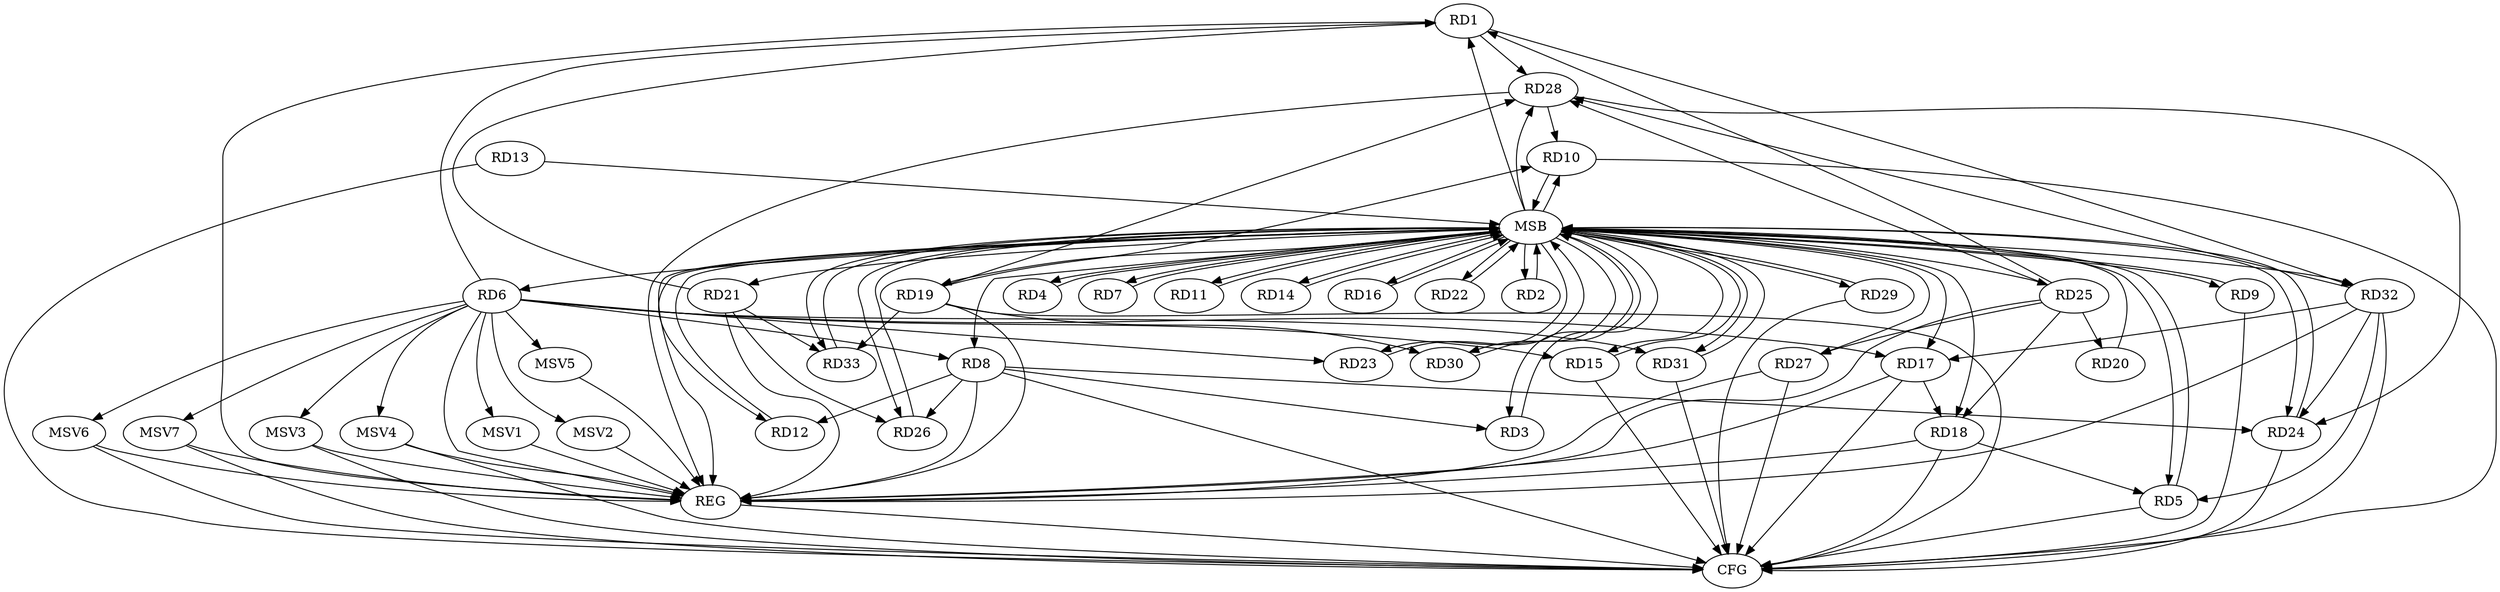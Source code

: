 strict digraph G {
  RD1 [ label="RD1" ];
  RD2 [ label="RD2" ];
  RD3 [ label="RD3" ];
  RD4 [ label="RD4" ];
  RD5 [ label="RD5" ];
  RD6 [ label="RD6" ];
  RD7 [ label="RD7" ];
  RD8 [ label="RD8" ];
  RD9 [ label="RD9" ];
  RD10 [ label="RD10" ];
  RD11 [ label="RD11" ];
  RD12 [ label="RD12" ];
  RD13 [ label="RD13" ];
  RD14 [ label="RD14" ];
  RD15 [ label="RD15" ];
  RD16 [ label="RD16" ];
  RD17 [ label="RD17" ];
  RD18 [ label="RD18" ];
  RD19 [ label="RD19" ];
  RD20 [ label="RD20" ];
  RD21 [ label="RD21" ];
  RD22 [ label="RD22" ];
  RD23 [ label="RD23" ];
  RD24 [ label="RD24" ];
  RD25 [ label="RD25" ];
  RD26 [ label="RD26" ];
  RD27 [ label="RD27" ];
  RD28 [ label="RD28" ];
  RD29 [ label="RD29" ];
  RD30 [ label="RD30" ];
  RD31 [ label="RD31" ];
  RD32 [ label="RD32" ];
  RD33 [ label="RD33" ];
  REG [ label="REG" ];
  MSB [ label="MSB" ];
  CFG [ label="CFG" ];
  MSV1 [ label="MSV1" ];
  MSV2 [ label="MSV2" ];
  MSV3 [ label="MSV3" ];
  MSV4 [ label="MSV4" ];
  MSV5 [ label="MSV5" ];
  MSV6 [ label="MSV6" ];
  MSV7 [ label="MSV7" ];
  RD6 -> RD1;
  RD21 -> RD1;
  RD25 -> RD1;
  RD1 -> RD28;
  RD1 -> RD32;
  RD8 -> RD3;
  RD18 -> RD5;
  RD32 -> RD5;
  RD6 -> RD8;
  RD6 -> RD15;
  RD6 -> RD17;
  RD6 -> RD23;
  RD6 -> RD31;
  RD8 -> RD12;
  RD8 -> RD24;
  RD8 -> RD26;
  RD19 -> RD10;
  RD28 -> RD10;
  RD17 -> RD18;
  RD32 -> RD17;
  RD25 -> RD18;
  RD19 -> RD28;
  RD19 -> RD30;
  RD19 -> RD33;
  RD25 -> RD20;
  RD21 -> RD26;
  RD21 -> RD33;
  RD28 -> RD24;
  RD32 -> RD24;
  RD25 -> RD27;
  RD25 -> RD28;
  RD32 -> RD28;
  RD1 -> REG;
  RD6 -> REG;
  RD8 -> REG;
  RD17 -> REG;
  RD18 -> REG;
  RD19 -> REG;
  RD21 -> REG;
  RD25 -> REG;
  RD27 -> REG;
  RD28 -> REG;
  RD32 -> REG;
  RD2 -> MSB;
  MSB -> RD16;
  MSB -> RD18;
  MSB -> RD27;
  MSB -> REG;
  RD3 -> MSB;
  MSB -> RD15;
  MSB -> RD23;
  MSB -> RD31;
  MSB -> RD32;
  RD4 -> MSB;
  MSB -> RD8;
  RD5 -> MSB;
  MSB -> RD28;
  RD7 -> MSB;
  MSB -> RD14;
  RD9 -> MSB;
  MSB -> RD2;
  MSB -> RD26;
  MSB -> RD33;
  RD10 -> MSB;
  MSB -> RD4;
  MSB -> RD9;
  MSB -> RD25;
  MSB -> RD30;
  RD11 -> MSB;
  RD12 -> MSB;
  RD13 -> MSB;
  MSB -> RD17;
  RD14 -> MSB;
  MSB -> RD3;
  MSB -> RD11;
  RD15 -> MSB;
  MSB -> RD12;
  MSB -> RD24;
  RD16 -> MSB;
  RD20 -> MSB;
  MSB -> RD29;
  RD22 -> MSB;
  MSB -> RD6;
  RD23 -> MSB;
  MSB -> RD7;
  RD24 -> MSB;
  MSB -> RD1;
  MSB -> RD21;
  RD26 -> MSB;
  MSB -> RD19;
  RD29 -> MSB;
  MSB -> RD10;
  RD30 -> MSB;
  MSB -> RD5;
  RD31 -> MSB;
  RD33 -> MSB;
  MSB -> RD22;
  RD10 -> CFG;
  RD29 -> CFG;
  RD5 -> CFG;
  RD9 -> CFG;
  RD17 -> CFG;
  RD15 -> CFG;
  RD18 -> CFG;
  RD13 -> CFG;
  RD31 -> CFG;
  RD24 -> CFG;
  RD27 -> CFG;
  RD19 -> CFG;
  RD32 -> CFG;
  RD8 -> CFG;
  REG -> CFG;
  RD6 -> MSV1;
  MSV1 -> REG;
  RD6 -> MSV2;
  MSV2 -> REG;
  RD6 -> MSV3;
  RD6 -> MSV4;
  MSV3 -> REG;
  MSV3 -> CFG;
  MSV4 -> REG;
  MSV4 -> CFG;
  RD6 -> MSV5;
  MSV5 -> REG;
  RD6 -> MSV6;
  RD6 -> MSV7;
  MSV6 -> REG;
  MSV6 -> CFG;
  MSV7 -> REG;
  MSV7 -> CFG;
}
